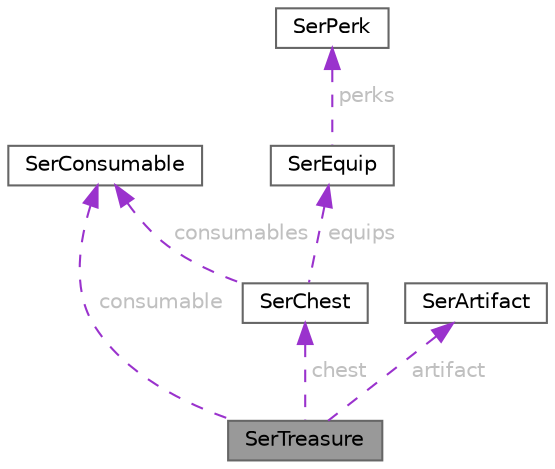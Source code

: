 digraph "SerTreasure"
{
 // LATEX_PDF_SIZE
  bgcolor="transparent";
  edge [fontname=Helvetica,fontsize=10,labelfontname=Helvetica,labelfontsize=10];
  node [fontname=Helvetica,fontsize=10,shape=box,height=0.2,width=0.4];
  Node1 [id="Node000001",label="SerTreasure",height=0.2,width=0.4,color="gray40", fillcolor="grey60", style="filled", fontcolor="black",tooltip="Serialized Treasure."];
  Node2 -> Node1 [id="edge1_Node000001_Node000002",dir="back",color="darkorchid3",style="dashed",tooltip=" ",label=" chest",fontcolor="grey" ];
  Node2 [id="Node000002",label="SerChest",height=0.2,width=0.4,color="gray40", fillcolor="white", style="filled",URL="$structSerChest.html",tooltip="Serialized Chest."];
  Node3 -> Node2 [id="edge2_Node000002_Node000003",dir="back",color="darkorchid3",style="dashed",tooltip=" ",label=" consumables",fontcolor="grey" ];
  Node3 [id="Node000003",label="SerConsumable",height=0.2,width=0.4,color="gray40", fillcolor="white", style="filled",URL="$structSerConsumable.html",tooltip="Serialized Consumable."];
  Node4 -> Node2 [id="edge3_Node000002_Node000004",dir="back",color="darkorchid3",style="dashed",tooltip=" ",label=" equips",fontcolor="grey" ];
  Node4 [id="Node000004",label="SerEquip",height=0.2,width=0.4,color="gray40", fillcolor="white", style="filled",URL="$structSerEquip.html",tooltip="Serialized Equip."];
  Node5 -> Node4 [id="edge4_Node000004_Node000005",dir="back",color="darkorchid3",style="dashed",tooltip=" ",label=" perks",fontcolor="grey" ];
  Node5 [id="Node000005",label="SerPerk",height=0.2,width=0.4,color="gray40", fillcolor="white", style="filled",URL="$structSerPerk.html",tooltip="Serialized Perk."];
  Node3 -> Node1 [id="edge5_Node000001_Node000003",dir="back",color="darkorchid3",style="dashed",tooltip=" ",label=" consumable",fontcolor="grey" ];
  Node6 -> Node1 [id="edge6_Node000001_Node000006",dir="back",color="darkorchid3",style="dashed",tooltip=" ",label=" artifact",fontcolor="grey" ];
  Node6 [id="Node000006",label="SerArtifact",height=0.2,width=0.4,color="gray40", fillcolor="white", style="filled",URL="$structSerArtifact.html",tooltip="Serialized Artifact."];
}
